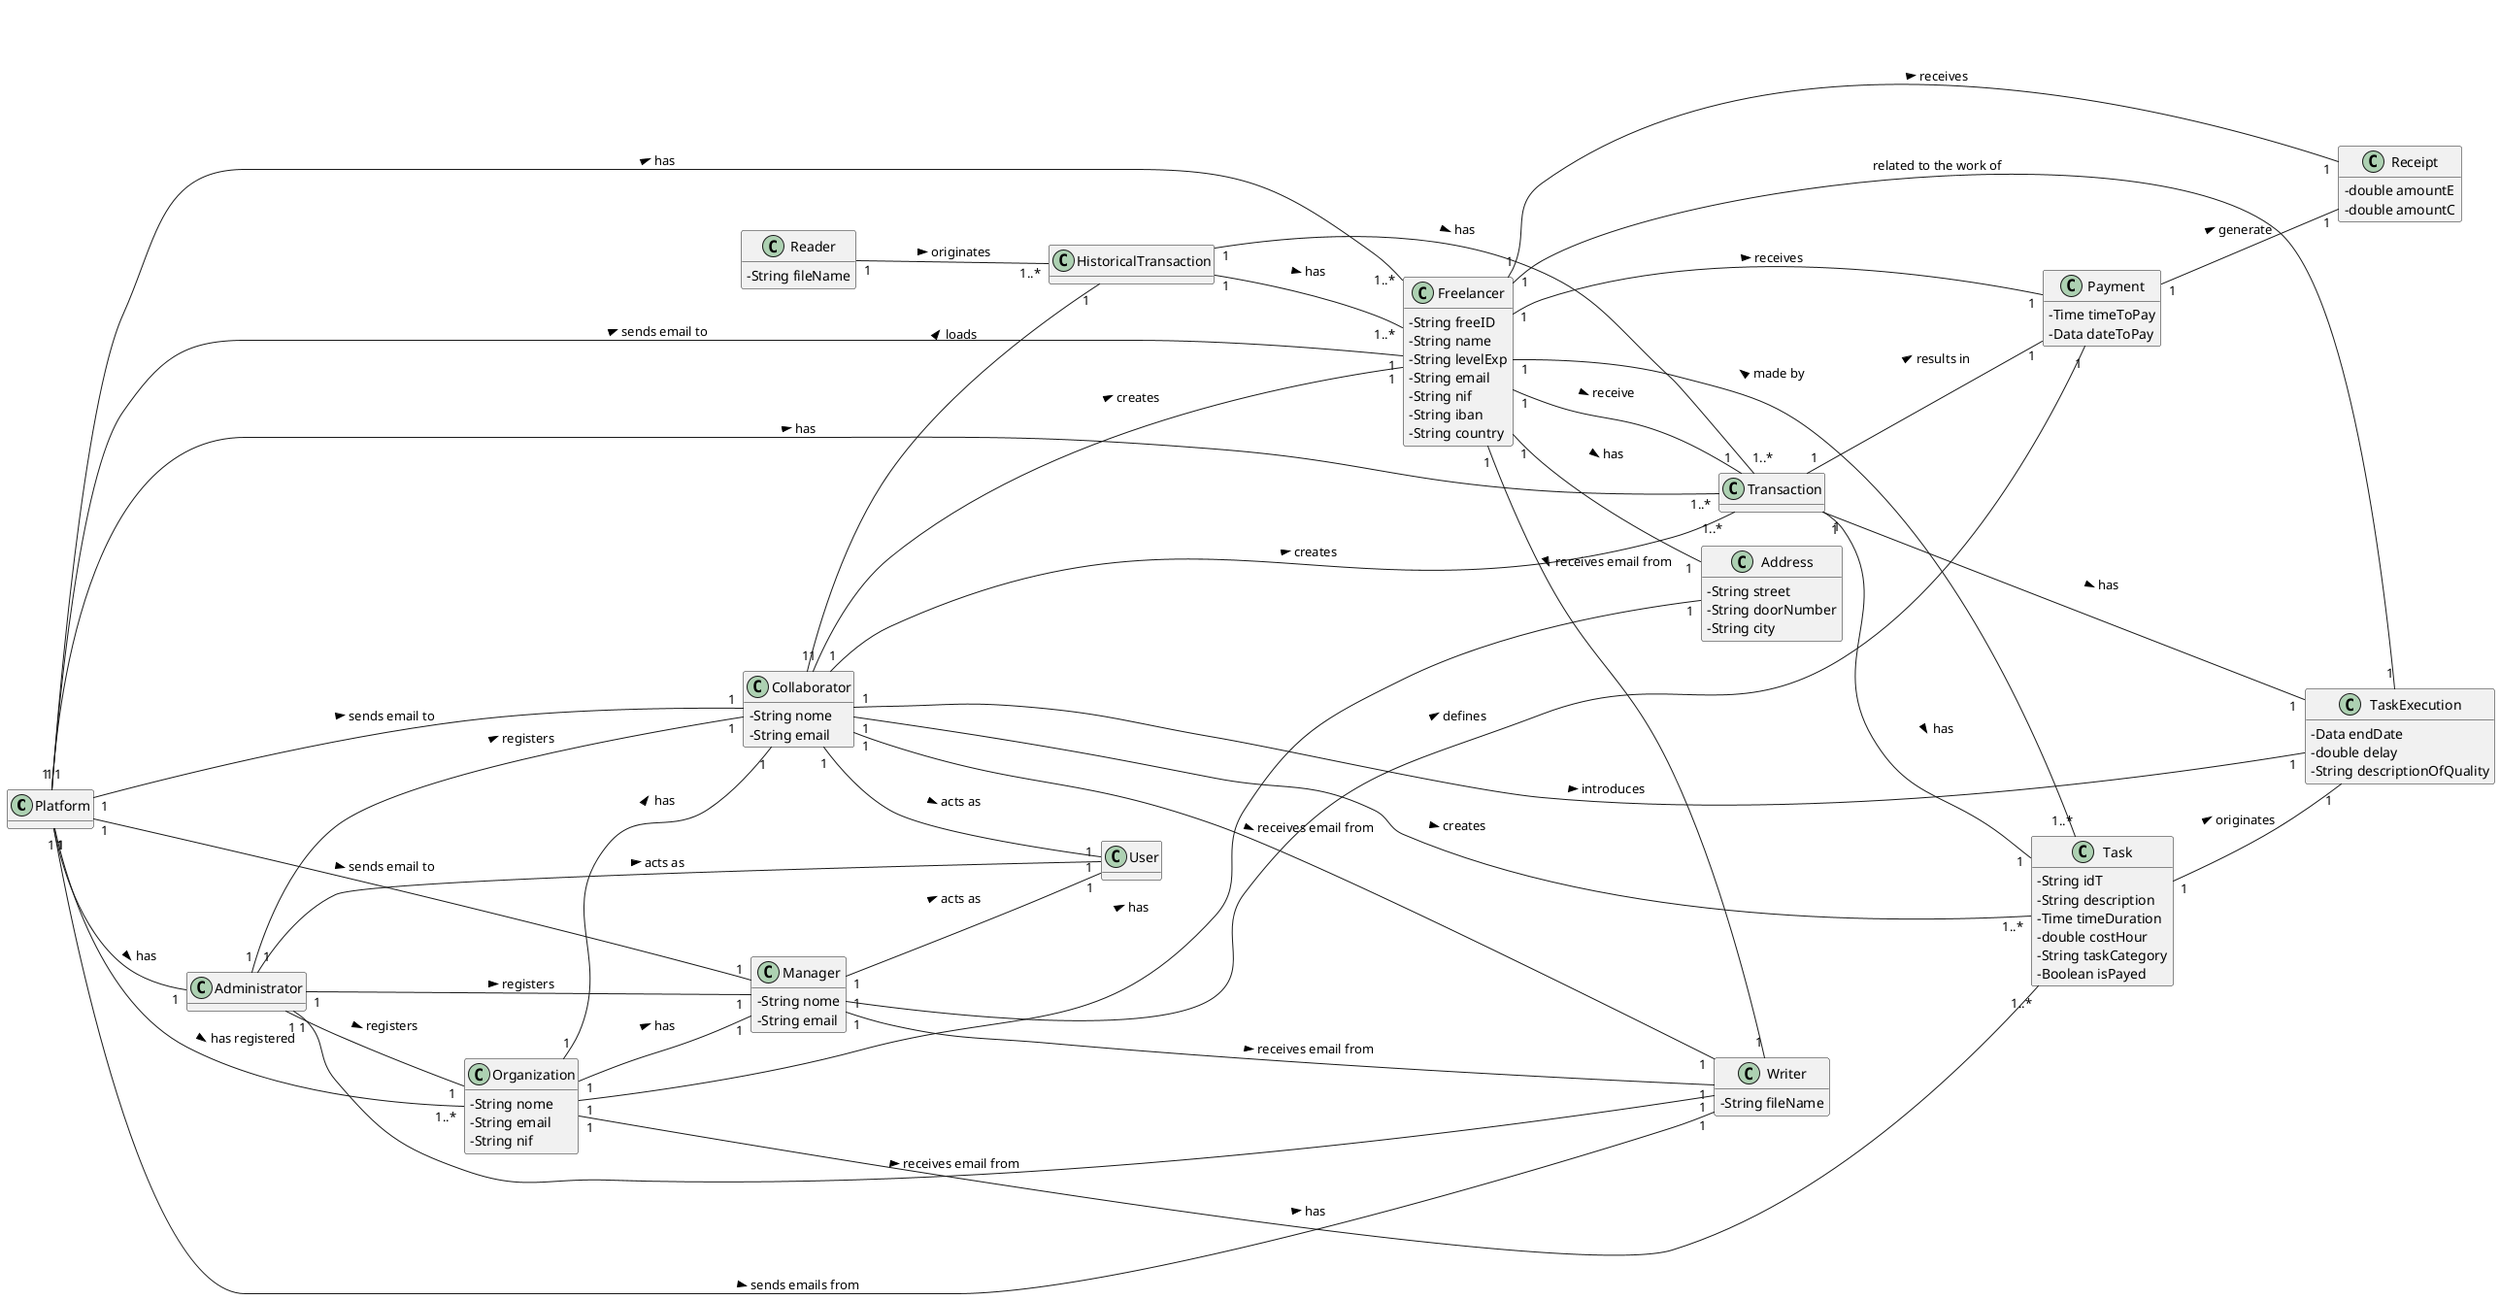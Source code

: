 @startuml
skinparam classAttributeIconSize 0
hide methods
left to right direction

class Platform{
}
class Freelancer {
  -String freeID
  -String name
  -String levelExp
  -String email
  -String nif
  -String iban
  -String country
}

class Organization {
  -String nome
  -String email
  -String nif
}

class Collaborator{
  -String nome
  -String email
}

class Task {
  -String idT
  -String description
  -Time timeDuration
  -double costHour
  -String taskCategory
  -Boolean isPayed
}

class Manager {
  -String nome
  -String email
}

class User {
}

class Receipt {
  -double amountE
  -double amountC
}

class Transaction {

}

class Address{
  -String street
  -String doorNumber
  -String city
}

class Administrator {
}

class Payment{
  -Time timeToPay
  -Data dateToPay
}

class Reader {
  -String fileName
}

class HistoricalTransaction{
}

class TaskExecution{
  -Data endDate
  -double delay
  -String descriptionOfQuality
  }

class Writer{
  -String fileName
  }

Freelancer "1" -- "1" Transaction: receive >
Freelancer "1" -- "1" Receipt: receives > 
Freelancer "1" -- "1" Payment: receives >
Freelancer "1" -- "1" Address: has >
Freelancer "1" -- "1" Writer: receives email from >

Task "1..*" -- "1" Freelancer: made by >


Platform "1" -- "1..*" Transaction: has >
Platform "1" -- "1" Administrator: has >
Platform "1" -- "1..*" Organization: has registered >
Platform "1" -- "1..*" Freelancer: has >
Platform "1" -- "1" Freelancer: sends email to >
Platform "1" -- "1" Collaborator: sends email to >
Platform "1" -- "1" Manager: sends email to >
Platform "1" -- "1" Writer : sends emails from >

Organization "1" -- "1" Address: has >
Organization "1" -- "1" Manager: has >
Organization "1" -- "1" Collaborator: has >
Organization "1" -- "1..*" Task: has >

Manager "1" -- "1" User: acts as >
Manager "1" -- "1" Payment: defines >
Manager "1" -- "1" Writer: receives email from >

Administrator "1" -- "1" Organization: registers >
Administrator "1" -- "1" User: acts as >
Administrator "1" -- "1" Collaborator: registers >
Administrator "1" -- "1" Manager: registers >
Administrator "1" -- "1" Writer: receives email from >

Transaction "1" -- "1" Payment: results in >
Transaction "1" -- "1" Task: has >
Transaction "1" -- "1" TaskExecution: has >


Payment "1" -- "1" Receipt: generate >


Reader "1" -- "1..*" HistoricalTransaction: originates >

HistoricalTransaction "1" -- "1..*" Transaction: has >
HistoricalTransaction "1" -- "1..*" Freelancer: has >

Collaborator "1" -- "1" Freelancer: creates >
Collaborator "1" -- "1..*" Task: creates >
Collaborator "1" -- "1..*" Transaction: creates >
Collaborator "1" -- "1" User: acts as >
Collaborator "1" -- "1" HistoricalTransaction: loads >
Collaborator "1" -- "1" TaskExecution: introduces >
Collaborator "1" -- "1" Writer: receives email from >


TaskExecution "1" -- "1" Freelancer: related to the work of

Task "1" -- "1" TaskExecution : originates >





@enduml



